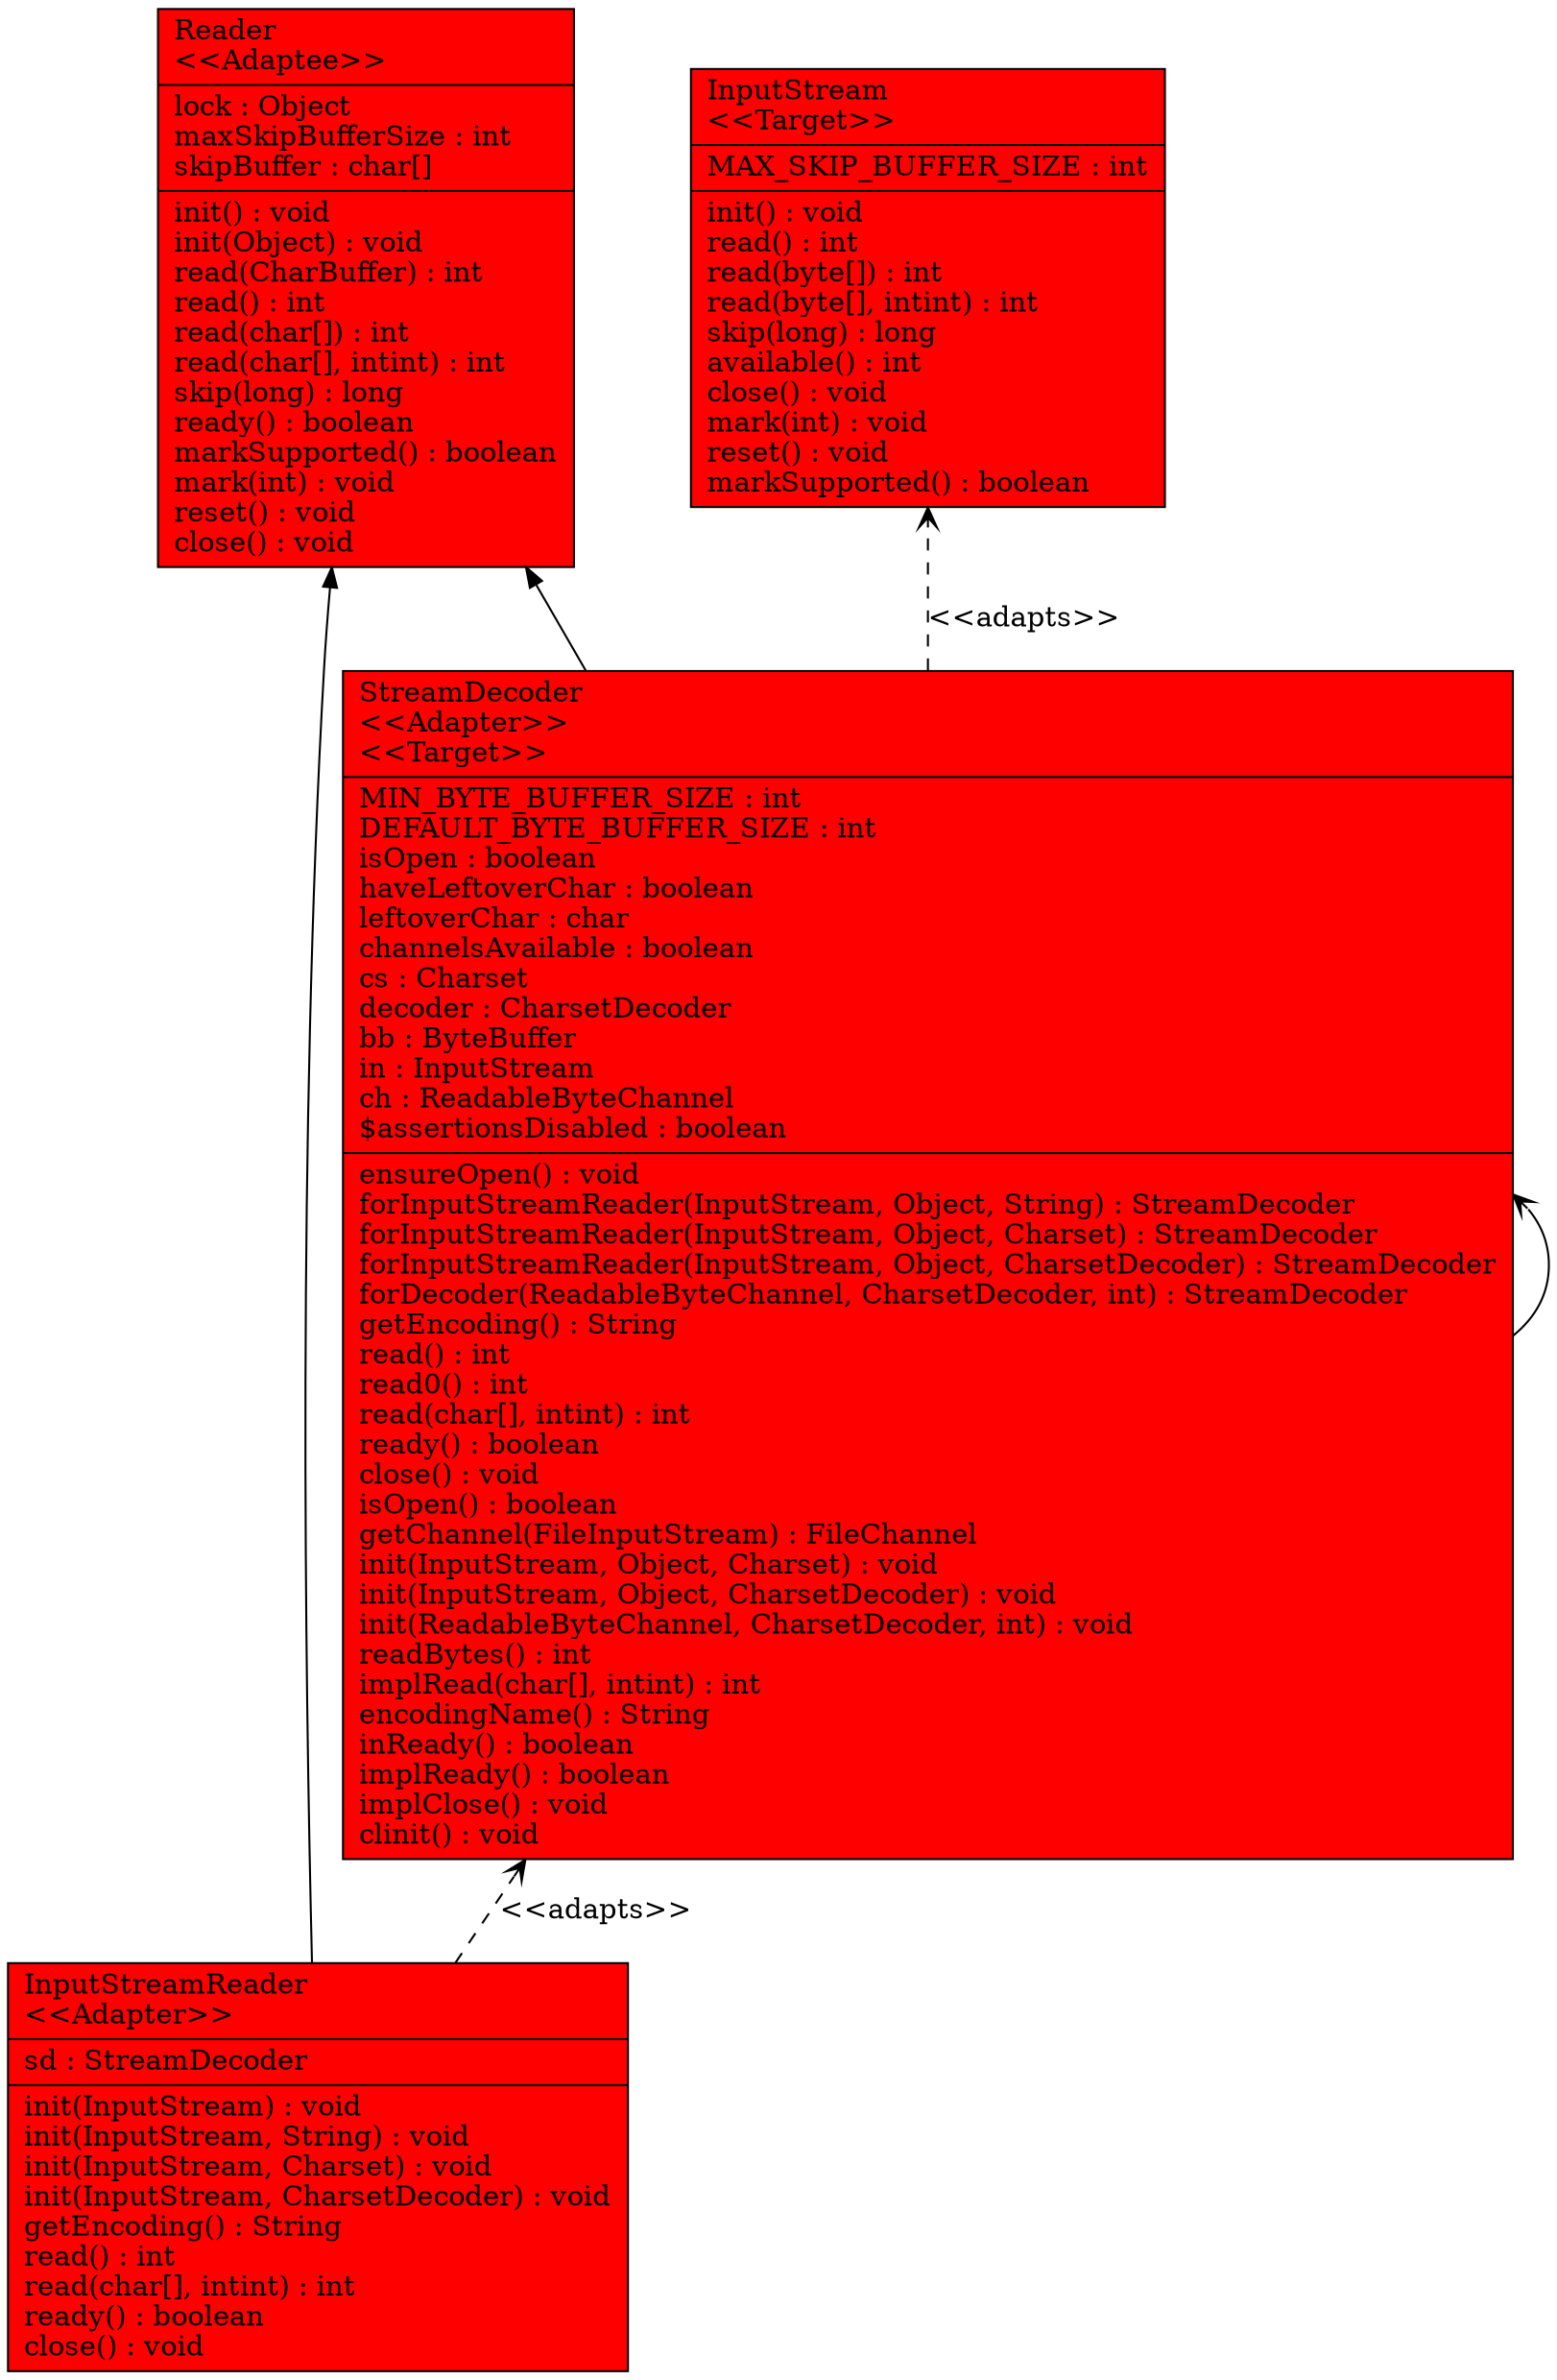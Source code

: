 digraph G {

fontname = "Bitstream Vera Sans"
fontsize = 8
rankdir=BT

node [shape = "record" color = "#000000" fillcolor = "#ff0000" style="filled"]
ClassTInputStream [label = "{InputStream\l\<\<Target\>\>\l|MAX_SKIP_BUFFER_SIZE : int\l|init() : void\lread() : int\lread(byte[]) : int\lread(byte[], intint) : int\lskip(long) : long\lavailable() : int\lclose() : void\lmark(int) : void\lreset() : void\lmarkSupported() : boolean\l}"]
node [shape = "record" color = "#000000" fillcolor = "#ff0000" style="filled"]
ClassTInputStreamReader [label = "{InputStreamReader\l\<\<Adapter\>\>\l|sd : StreamDecoder\l|init(InputStream) : void\linit(InputStream, String) : void\linit(InputStream, Charset) : void\linit(InputStream, CharsetDecoder) : void\lgetEncoding() : String\lread() : int\lread(char[], intint) : int\lready() : boolean\lclose() : void\l}"]
node [shape = "record" color = "#000000" fillcolor = "#ff0000" style="filled"]
ClassTReader [label = "{Reader\l\<\<Adaptee\>\>\l|lock : Object\lmaxSkipBufferSize : int\lskipBuffer : char[]\l|init() : void\linit(Object) : void\lread(CharBuffer) : int\lread() : int\lread(char[]) : int\lread(char[], intint) : int\lskip(long) : long\lready() : boolean\lmarkSupported() : boolean\lmark(int) : void\lreset() : void\lclose() : void\l}"]
node [shape = "record" color = "#000000" fillcolor = "#ff0000" style="filled"]
ClassTStreamDecoder [label = "{StreamDecoder\l\<\<Adapter\>\>\l\<\<Target\>\>\l|MIN_BYTE_BUFFER_SIZE : int\lDEFAULT_BYTE_BUFFER_SIZE : int\lisOpen : boolean\lhaveLeftoverChar : boolean\lleftoverChar : char\lchannelsAvailable : boolean\lcs : Charset\ldecoder : CharsetDecoder\lbb : ByteBuffer\lin : InputStream\lch : ReadableByteChannel\l$assertionsDisabled : boolean\l|ensureOpen() : void\lforInputStreamReader(InputStream, Object, String) : StreamDecoder\lforInputStreamReader(InputStream, Object, Charset) : StreamDecoder\lforInputStreamReader(InputStream, Object, CharsetDecoder) : StreamDecoder\lforDecoder(ReadableByteChannel, CharsetDecoder, int) : StreamDecoder\lgetEncoding() : String\lread() : int\lread0() : int\lread(char[], intint) : int\lready() : boolean\lclose() : void\lisOpen() : boolean\lgetChannel(FileInputStream) : FileChannel\linit(InputStream, Object, Charset) : void\linit(InputStream, Object, CharsetDecoder) : void\linit(ReadableByteChannel, CharsetDecoder, int) : void\lreadBytes() : int\limplRead(char[], intint) : int\lencodingName() : String\linReady() : boolean\limplReady() : boolean\limplClose() : void\lclinit() : void\l}"]
edge [arrowhead = "normal" style = "solid" label = ""]
ClassTInputStreamReader -> ClassTReader
edge [arrowhead = "vee" style = "dashed" label = "\<\<adapts\>\>"]
ClassTInputStreamReader -> ClassTStreamDecoder
edge [arrowhead = "normal" style = "solid" label = ""]
ClassTStreamDecoder -> ClassTReader
edge [arrowhead = "vee" style = "dashed" label = "\<\<adapts\>\>"]
ClassTStreamDecoder -> ClassTInputStream
edge [arrowhead = "vee" style = "solid" label = ""]
ClassTStreamDecoder -> ClassTStreamDecoder
}
